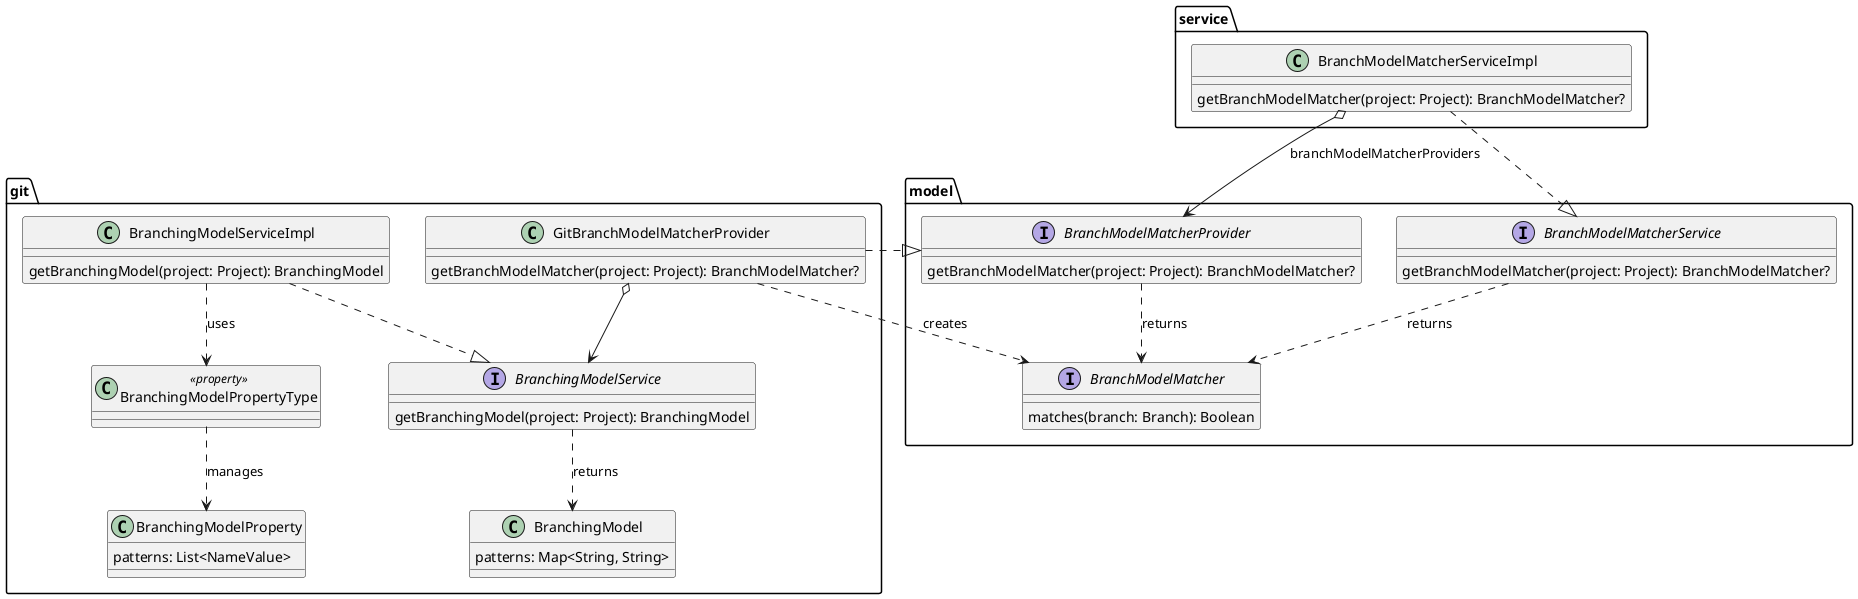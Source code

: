 @startuml

package "model" {

    interface BranchModelMatcher {
        matches(branch: Branch): Boolean
    }

    interface BranchModelMatcherProvider {
        getBranchModelMatcher(project: Project): BranchModelMatcher?
    }

    BranchModelMatcherProvider ..> BranchModelMatcher : returns

    interface BranchModelMatcherService {
        getBranchModelMatcher(project: Project): BranchModelMatcher?
    }

    BranchModelMatcherService ..> BranchModelMatcher : returns

}

package "service" {

    class BranchModelMatcherServiceImpl {
        getBranchModelMatcher(project: Project): BranchModelMatcher?
    }

    BranchModelMatcherServiceImpl ..|> BranchModelMatcherService
    BranchModelMatcherServiceImpl o--> BranchModelMatcherProvider : branchModelMatcherProviders

}

package "git" {

    class BranchingModel {
        patterns: Map<String, String>
    }

    interface BranchingModelService {
        getBranchingModel(project: Project): BranchingModel
    }

    BranchingModelService ..> BranchingModel : returns

    ' Property

    class BranchingModelProperty {
        patterns: List<NameValue>
    }

    class BranchingModelPropertyType <<property>>

    BranchingModelPropertyType ..> BranchingModelProperty : manages

    ' Git implementation

    class BranchingModelServiceImpl {
        getBranchingModel(project: Project): BranchingModel
    }

    BranchingModelServiceImpl ..|> BranchingModelService
    BranchingModelServiceImpl ..> BranchingModelPropertyType : uses

    ' Provider

    class GitBranchModelMatcherProvider {
        getBranchModelMatcher(project: Project): BranchModelMatcher?
    }

    GitBranchModelMatcherProvider .right.|> BranchModelMatcherProvider
    GitBranchModelMatcherProvider o--> BranchingModelService
    GitBranchModelMatcherProvider ..> BranchModelMatcher : creates

}

@enduml